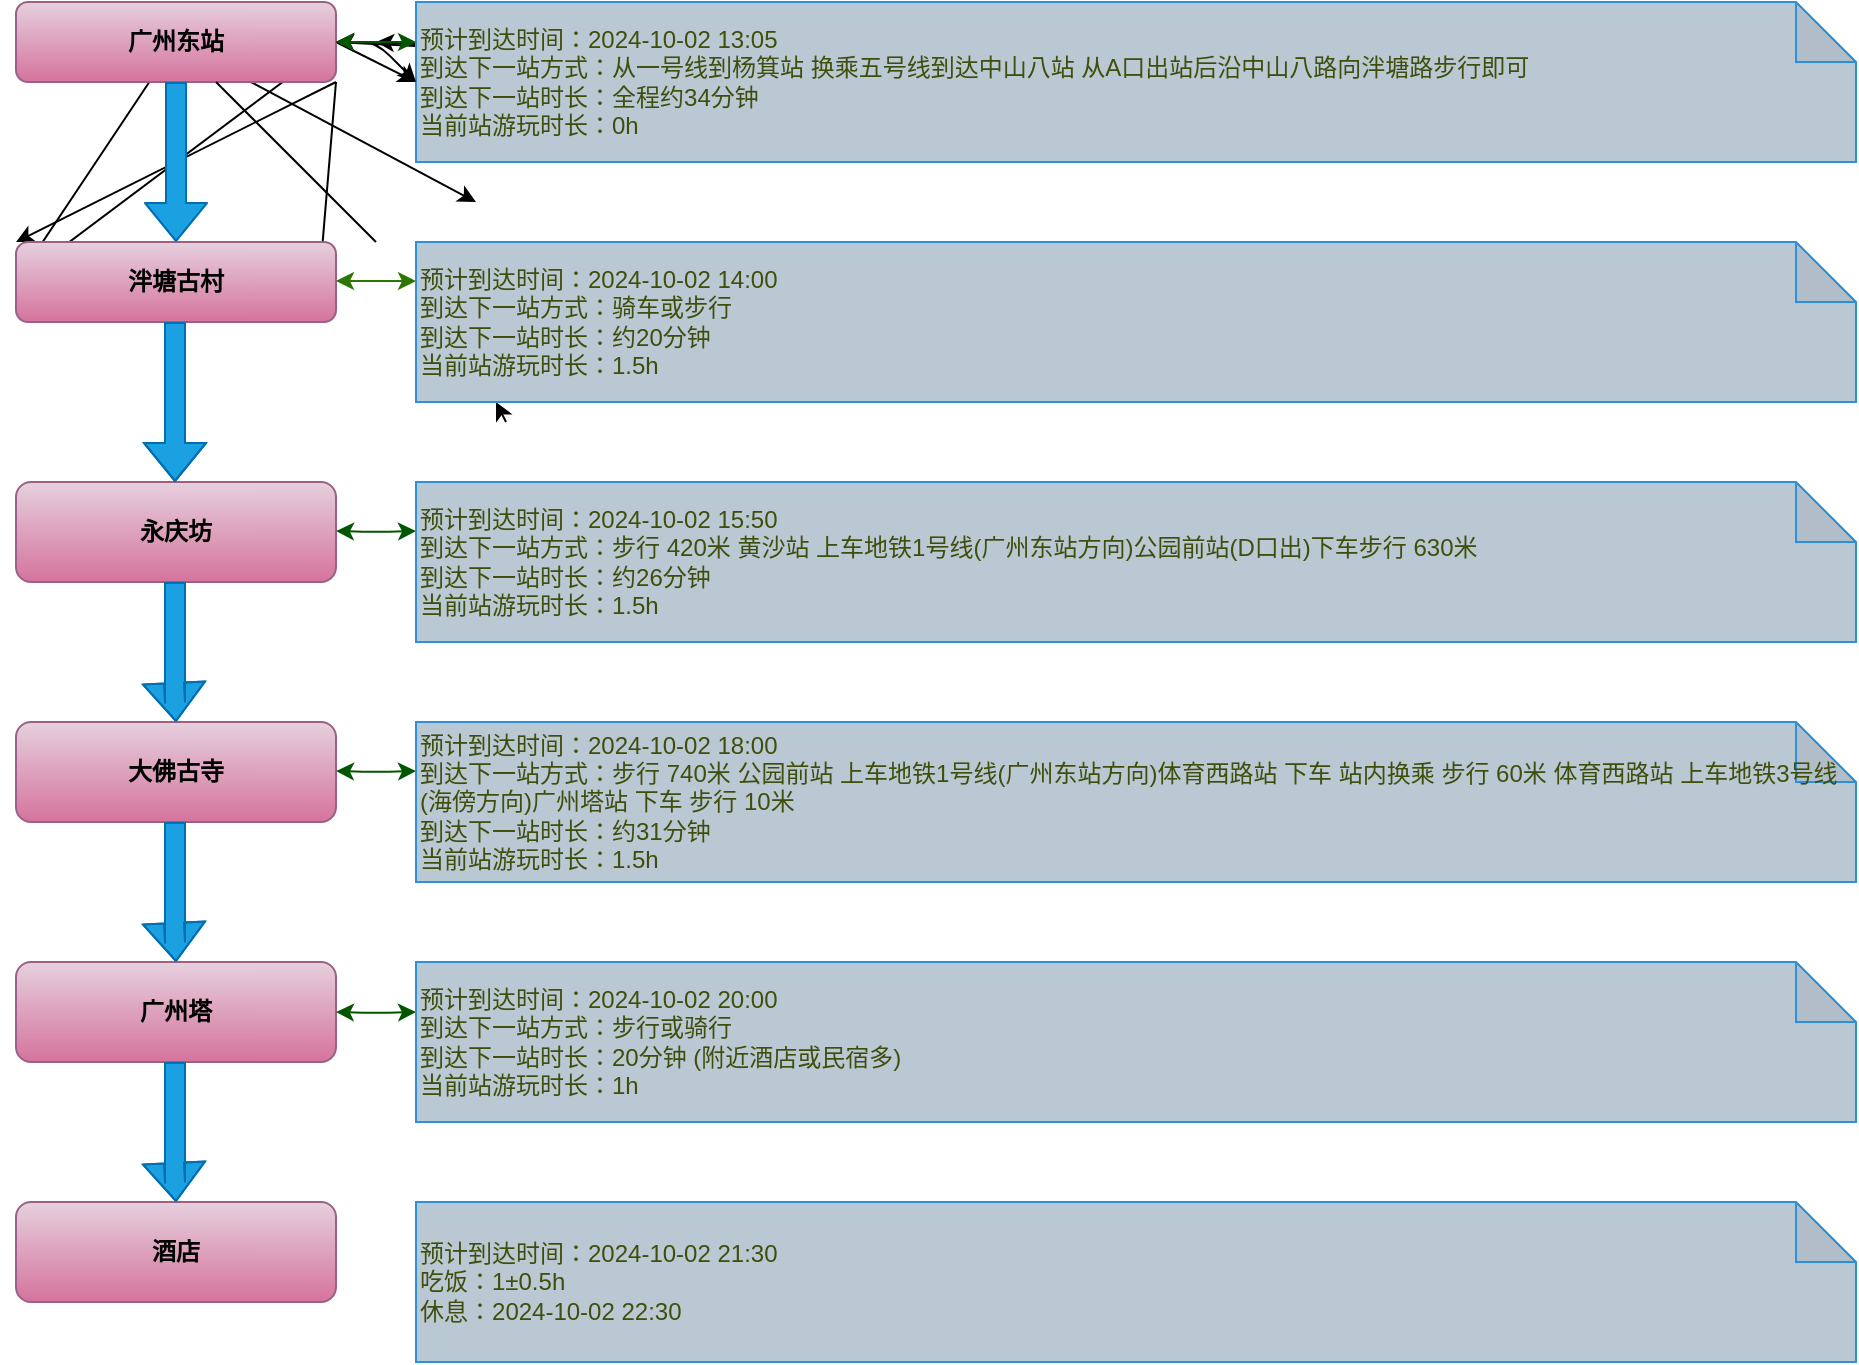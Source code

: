 <mxfile>
    <diagram id="SGRs50PO_6FacDt_UsOI" name="第 1 页">
        <mxGraphModel dx="1163" dy="708" grid="1" gridSize="10" guides="1" tooltips="1" connect="1" arrows="1" fold="1" page="1" pageScale="1" pageWidth="1169" pageHeight="827" background="#FFFFFF" math="0" shadow="0">
            <root>
                <mxCell id="0"/>
                <mxCell id="1" parent="0"/>
                <mxCell id="3" style="edgeStyle=none;html=1;startArrow=none;" parent="1" edge="1">
                    <mxGeometry relative="1" as="geometry">
                        <mxPoint x="480" y="280" as="targetPoint"/>
                        <mxPoint x="485" y="290" as="sourcePoint"/>
                    </mxGeometry>
                </mxCell>
                <mxCell id="5" value="" style="edgeStyle=none;html=1;" parent="1" target="4" edge="1">
                    <mxGeometry relative="1" as="geometry">
                        <mxPoint x="320" y="160" as="sourcePoint"/>
                    </mxGeometry>
                </mxCell>
                <mxCell id="6" style="edgeStyle=none;html=1;exitX=1;exitY=1;exitDx=0;exitDy=0;entryX=0;entryY=0;entryDx=0;entryDy=0;" parent="1" source="2" target="4" edge="1">
                    <mxGeometry relative="1" as="geometry">
                        <mxPoint x="380" y="160" as="targetPoint"/>
                    </mxGeometry>
                </mxCell>
                <mxCell id="7" style="edgeStyle=none;html=1;" parent="1" source="2" edge="1">
                    <mxGeometry relative="1" as="geometry">
                        <mxPoint x="470" y="180" as="targetPoint"/>
                    </mxGeometry>
                </mxCell>
                <mxCell id="8" style="edgeStyle=none;html=1;exitX=1;exitY=1;exitDx=0;exitDy=0;" parent="1" source="2" edge="1">
                    <mxGeometry relative="1" as="geometry">
                        <mxPoint x="390" y="240" as="targetPoint"/>
                    </mxGeometry>
                </mxCell>
                <mxCell id="10" style="edgeStyle=none;html=1;entryX=0;entryY=0.5;entryDx=0;entryDy=0;" parent="1" source="2" target="4" edge="1">
                    <mxGeometry relative="1" as="geometry">
                        <mxPoint x="480" y="200" as="targetPoint"/>
                    </mxGeometry>
                </mxCell>
                <mxCell id="11" style="edgeStyle=none;html=1;exitX=1;exitY=0.5;exitDx=0;exitDy=0;entryX=0;entryY=0.5;entryDx=0;entryDy=0;" parent="1" source="2" target="4" edge="1">
                    <mxGeometry relative="1" as="geometry">
                        <mxPoint x="450" y="200" as="targetPoint"/>
                    </mxGeometry>
                </mxCell>
                <mxCell id="29" style="edgeStyle=none;html=1;exitX=1;exitY=0.5;exitDx=0;exitDy=0;entryX=0;entryY=0.5;entryDx=0;entryDy=0;entryPerimeter=0;" parent="1" source="2" target="28" edge="1">
                    <mxGeometry relative="1" as="geometry"/>
                </mxCell>
                <mxCell id="2" value="&lt;b&gt;广州东站&lt;/b&gt;" style="rounded=1;whiteSpace=wrap;html=1;fillColor=#e6d0de;strokeColor=#996185;gradientColor=#d5739d;" parent="1" vertex="1">
                    <mxGeometry x="240" y="80" width="160" height="40" as="geometry"/>
                </mxCell>
                <mxCell id="4" value="&lt;b&gt;泮塘古村&lt;/b&gt;" style="rounded=1;whiteSpace=wrap;html=1;fillColor=#e6d0de;strokeColor=#996185;gradientColor=#d5739d;" parent="1" vertex="1">
                    <mxGeometry x="240" y="200" width="160" height="40" as="geometry"/>
                </mxCell>
                <mxCell id="9" value="" style="shape=flexArrow;endArrow=classic;html=1;" parent="1" edge="1">
                    <mxGeometry width="50" height="50" relative="1" as="geometry">
                        <mxPoint x="470" y="390" as="sourcePoint"/>
                        <mxPoint x="520" y="340" as="targetPoint"/>
                    </mxGeometry>
                </mxCell>
                <mxCell id="15" value="&lt;b&gt;永庆坊&lt;/b&gt;" style="rounded=1;whiteSpace=wrap;html=1;fillColor=#e6d0de;strokeColor=#996185;gradientColor=#d5739d;" parent="1" vertex="1">
                    <mxGeometry x="240" y="320" width="160" height="50" as="geometry"/>
                </mxCell>
                <mxCell id="16" value="&lt;b&gt;大佛古寺&lt;/b&gt;" style="rounded=1;whiteSpace=wrap;html=1;fillColor=#e6d0de;strokeColor=#996185;gradientColor=#d5739d;" parent="1" vertex="1">
                    <mxGeometry x="240" y="440" width="160" height="50" as="geometry"/>
                </mxCell>
                <mxCell id="51" value="" style="edgeStyle=none;html=1;" edge="1" parent="1" source="17" target="16">
                    <mxGeometry relative="1" as="geometry"/>
                </mxCell>
                <mxCell id="17" value="&lt;b&gt;广州塔&lt;/b&gt;" style="rounded=1;whiteSpace=wrap;html=1;fillColor=#e6d0de;strokeColor=#996185;gradientColor=#d5739d;" parent="1" vertex="1">
                    <mxGeometry x="240" y="560" width="160" height="50" as="geometry"/>
                </mxCell>
                <mxCell id="18" value="" style="shape=flexArrow;endArrow=classic;html=1;exitX=0.5;exitY=1;exitDx=0;exitDy=0;entryX=0.5;entryY=0;entryDx=0;entryDy=0;fillColor=#1ba1e2;strokeColor=#006EAF;" parent="1" source="2" target="4" edge="1">
                    <mxGeometry width="50" height="50" relative="1" as="geometry">
                        <mxPoint x="670" y="430" as="sourcePoint"/>
                        <mxPoint x="720" y="380" as="targetPoint"/>
                    </mxGeometry>
                </mxCell>
                <mxCell id="19" value="" style="shape=flexArrow;endArrow=classic;html=1;exitX=0.5;exitY=1;exitDx=0;exitDy=0;entryX=0.5;entryY=0;entryDx=0;entryDy=0;fillColor=#1ba1e2;strokeColor=#006EAF;" parent="1" edge="1">
                    <mxGeometry width="50" height="50" relative="1" as="geometry">
                        <mxPoint x="319.5" y="240" as="sourcePoint"/>
                        <mxPoint x="319.5" y="320" as="targetPoint"/>
                        <Array as="points">
                            <mxPoint x="319.5" y="300"/>
                        </Array>
                    </mxGeometry>
                </mxCell>
                <mxCell id="21" value="" style="shape=flexArrow;endArrow=classic;html=1;exitX=0.5;exitY=1;exitDx=0;exitDy=0;fillColor=#1ba1e2;strokeColor=#006EAF;" parent="1" edge="1">
                    <mxGeometry width="50" height="50" relative="1" as="geometry">
                        <mxPoint x="319.5" y="370" as="sourcePoint"/>
                        <mxPoint x="320" y="440" as="targetPoint"/>
                        <Array as="points">
                            <mxPoint x="319.5" y="430"/>
                        </Array>
                    </mxGeometry>
                </mxCell>
                <mxCell id="22" value="" style="shape=flexArrow;endArrow=classic;html=1;exitX=0.5;exitY=1;exitDx=0;exitDy=0;fillColor=#1ba1e2;strokeColor=#006EAF;" parent="1" edge="1">
                    <mxGeometry width="50" height="50" relative="1" as="geometry">
                        <mxPoint x="319.5" y="490" as="sourcePoint"/>
                        <mxPoint x="320" y="560" as="targetPoint"/>
                        <Array as="points">
                            <mxPoint x="319.5" y="550"/>
                        </Array>
                    </mxGeometry>
                </mxCell>
                <mxCell id="23" value="Text" style="text;html=1;strokeColor=none;fillColor=none;align=center;verticalAlign=middle;whiteSpace=wrap;rounded=0;" parent="1" vertex="1">
                    <mxGeometry x="460" y="350" width="60" height="30" as="geometry"/>
                </mxCell>
                <mxCell id="24" value="Text" style="text;html=1;strokeColor=none;fillColor=none;align=center;verticalAlign=middle;whiteSpace=wrap;rounded=0;" parent="1" vertex="1">
                    <mxGeometry x="460" y="350" width="60" height="30" as="geometry"/>
                </mxCell>
                <mxCell id="32" style="edgeStyle=none;html=1;" parent="1" source="28" edge="1">
                    <mxGeometry relative="1" as="geometry">
                        <mxPoint x="420" y="100" as="targetPoint"/>
                    </mxGeometry>
                </mxCell>
                <mxCell id="33" style="edgeStyle=none;html=1;entryX=1;entryY=0.5;entryDx=0;entryDy=0;" parent="1" source="28" target="2" edge="1">
                    <mxGeometry relative="1" as="geometry">
                        <mxPoint x="410" y="100" as="targetPoint"/>
                    </mxGeometry>
                </mxCell>
                <mxCell id="28" value="&lt;font color=&quot;#404e0d&quot;&gt;预计到达时间：2024-10-02 13:05&lt;br&gt;到达下一站方式：从一号线到杨箕站 换乘五号线到达中山八站 从A口出站后沿中山八路向泮塘路步行即可&lt;br&gt;到达下一站时长：&lt;/font&gt;&lt;span style=&quot;color: rgb(64, 78, 13);&quot;&gt;全程约34分钟&lt;/span&gt;&lt;font color=&quot;#404e0d&quot;&gt;&lt;br&gt;当前站游玩时长：0h&lt;/font&gt;" style="shape=note;whiteSpace=wrap;html=1;backgroundOutline=1;darkOpacity=0.05;fillColor=#bac8d3;strokeColor=#2c90dd;align=left;" parent="1" vertex="1">
                    <mxGeometry x="440" y="80" width="720" height="80" as="geometry"/>
                </mxCell>
                <mxCell id="31" value="" style="edgeStyle=none;html=1;endArrow=none;" parent="1" source="2" edge="1">
                    <mxGeometry relative="1" as="geometry">
                        <mxPoint x="420" y="200" as="targetPoint"/>
                        <mxPoint x="337.778" y="120" as="sourcePoint"/>
                    </mxGeometry>
                </mxCell>
                <mxCell id="34" value="" style="endArrow=classic;startArrow=classic;html=1;exitX=1;exitY=0.5;exitDx=0;exitDy=0;entryX=0;entryY=0.5;entryDx=0;entryDy=0;entryPerimeter=0;" parent="1" source="2" target="28" edge="1">
                    <mxGeometry width="50" height="50" relative="1" as="geometry">
                        <mxPoint x="470" y="290" as="sourcePoint"/>
                        <mxPoint x="520" y="240" as="targetPoint"/>
                        <Array as="points">
                            <mxPoint x="420" y="100"/>
                        </Array>
                    </mxGeometry>
                </mxCell>
                <mxCell id="35" value="" style="endArrow=classic;startArrow=classic;html=1;exitX=1;exitY=0.5;exitDx=0;exitDy=0;strokeColor=#005700;fillColor=#008a00;" parent="1" source="2" edge="1">
                    <mxGeometry width="50" height="50" relative="1" as="geometry">
                        <mxPoint x="470" y="290" as="sourcePoint"/>
                        <mxPoint x="440" y="100" as="targetPoint"/>
                    </mxGeometry>
                </mxCell>
                <mxCell id="38" value="" style="endArrow=classic;startArrow=classic;html=1;exitX=1;exitY=0.5;exitDx=0;exitDy=0;strokeColor=#2D7600;fillColor=#60a917;" parent="1" edge="1">
                    <mxGeometry width="50" height="50" relative="1" as="geometry">
                        <mxPoint x="400" y="219.5" as="sourcePoint"/>
                        <mxPoint x="440" y="219.5" as="targetPoint"/>
                    </mxGeometry>
                </mxCell>
                <mxCell id="39" value="" style="endArrow=classic;startArrow=classic;html=1;exitX=1;exitY=0.5;exitDx=0;exitDy=0;strokeColor=#005700;fillColor=#008a00;" parent="1" edge="1">
                    <mxGeometry width="50" height="50" relative="1" as="geometry">
                        <mxPoint x="400" y="344.5" as="sourcePoint"/>
                        <mxPoint x="440" y="344.5" as="targetPoint"/>
                        <Array as="points">
                            <mxPoint x="420" y="345"/>
                        </Array>
                    </mxGeometry>
                </mxCell>
                <mxCell id="40" value="" style="endArrow=classic;startArrow=classic;html=1;exitX=1;exitY=0.5;exitDx=0;exitDy=0;strokeColor=#005700;fillColor=#008a00;" parent="1" edge="1">
                    <mxGeometry width="50" height="50" relative="1" as="geometry">
                        <mxPoint x="400" y="464.5" as="sourcePoint"/>
                        <mxPoint x="440" y="464.5" as="targetPoint"/>
                        <Array as="points">
                            <mxPoint x="420" y="465"/>
                        </Array>
                    </mxGeometry>
                </mxCell>
                <mxCell id="41" value="" style="endArrow=classic;startArrow=classic;html=1;exitX=1;exitY=0.5;exitDx=0;exitDy=0;strokeColor=#005700;fillColor=#008a00;" parent="1" edge="1">
                    <mxGeometry width="50" height="50" relative="1" as="geometry">
                        <mxPoint x="400" y="585" as="sourcePoint"/>
                        <mxPoint x="440" y="585" as="targetPoint"/>
                        <Array as="points">
                            <mxPoint x="420" y="585.5"/>
                        </Array>
                    </mxGeometry>
                </mxCell>
                <mxCell id="42" value="&lt;font color=&quot;#404e0d&quot;&gt;预计到达时间：2024-10-02 14:00&lt;br&gt;到达下一站方式：骑车或步行&amp;nbsp;&lt;br&gt;到达下一站时长：约&lt;/font&gt;&lt;span style=&quot;color: rgb(64, 78, 13);&quot;&gt;20分钟&lt;/span&gt;&lt;font color=&quot;#404e0d&quot;&gt;&lt;br&gt;当前站游玩时长：1.5h&lt;/font&gt;" style="shape=note;whiteSpace=wrap;html=1;backgroundOutline=1;darkOpacity=0.05;fillColor=#bac8d3;strokeColor=#2c90dd;align=left;" parent="1" vertex="1">
                    <mxGeometry x="440" y="200" width="720" height="80" as="geometry"/>
                </mxCell>
                <mxCell id="43" value="&lt;font style=&quot;&quot; color=&quot;#404e0d&quot;&gt;预计到达时间：2024-10-02 15:50&lt;br&gt;到达下一站方式：&lt;/font&gt;&lt;span style=&quot;background-color: initial;&quot;&gt;&lt;font color=&quot;#404e0d&quot;&gt;步行 420米&amp;nbsp;&lt;/font&gt;&lt;/span&gt;&lt;span style=&quot;color: rgb(64, 78, 13); background-color: initial;&quot;&gt;黄沙站 上车地铁1号线(广州东站方向)公园前站(D口出)下车&lt;/span&gt;&lt;span style=&quot;color: rgb(64, 78, 13); background-color: initial;&quot;&gt;步行 630米&lt;/span&gt;&lt;span style=&quot;background-color: initial;&quot;&gt;&lt;font color=&quot;#404e0d&quot;&gt;&lt;br&gt;&lt;/font&gt;&lt;/span&gt;&lt;font style=&quot;&quot; color=&quot;#404e0d&quot;&gt;到达下一站时长：约&lt;/font&gt;&lt;span style=&quot;color: rgb(64, 78, 13);&quot;&gt;26分钟&lt;/span&gt;&lt;font style=&quot;&quot; color=&quot;#404e0d&quot;&gt;&lt;br&gt;&lt;div style=&quot;&quot;&gt;&lt;span style=&quot;background-color: initial;&quot;&gt;当前站游玩时长：1.5h&lt;/span&gt;&lt;/div&gt;&lt;/font&gt;" style="shape=note;whiteSpace=wrap;html=1;backgroundOutline=1;darkOpacity=0.05;fillColor=#bac8d3;strokeColor=#2c90dd;align=left;" parent="1" vertex="1">
                    <mxGeometry x="440" y="320" width="720" height="80" as="geometry"/>
                </mxCell>
                <mxCell id="44" value="&lt;font style=&quot;&quot; color=&quot;#404e0d&quot;&gt;预计到达时间：2024-10-02 18:00&lt;br&gt;到达下一站方式：&lt;/font&gt;&lt;font color=&quot;#404e0d&quot;&gt;&lt;span style=&quot;background-color: initial;&quot;&gt;步行 740米&amp;nbsp;&lt;/span&gt;&lt;/font&gt;&lt;span style=&quot;background-color: initial; color: rgb(64, 78, 13);&quot;&gt;公园前站 上车地铁1号线(广州东站方向)体育西路站 下车&amp;nbsp;&lt;/span&gt;&lt;span style=&quot;background-color: initial; color: rgb(64, 78, 13);&quot;&gt;站内换乘 步行 60米&amp;nbsp;&lt;/span&gt;&lt;span style=&quot;background-color: initial; color: rgb(64, 78, 13);&quot;&gt;体育西路站 上车地铁3号线(海傍方向)广州塔站 下车&amp;nbsp;&lt;/span&gt;&lt;span style=&quot;background-color: initial; color: rgb(64, 78, 13);&quot;&gt;步行 10米&lt;/span&gt;&lt;font color=&quot;#404e0d&quot;&gt;&lt;span style=&quot;background-color: initial;&quot;&gt;&lt;br&gt;&lt;/span&gt;&lt;/font&gt;&lt;font style=&quot;&quot; color=&quot;#404e0d&quot;&gt;到达下一站时长：约31&lt;/font&gt;&lt;span style=&quot;color: rgb(64, 78, 13);&quot;&gt;分钟&lt;/span&gt;&lt;font style=&quot;&quot; color=&quot;#404e0d&quot;&gt;&lt;br&gt;&lt;div&gt;&lt;span style=&quot;background-color: initial;&quot;&gt;当前站游玩时长：1.5h&lt;/span&gt;&lt;/div&gt;&lt;/font&gt;" style="shape=note;whiteSpace=wrap;html=1;backgroundOutline=1;darkOpacity=0.05;fillColor=#bac8d3;strokeColor=#2c90dd;align=left;" parent="1" vertex="1">
                    <mxGeometry x="440" y="440" width="720" height="80" as="geometry"/>
                </mxCell>
                <mxCell id="45" value="&lt;font style=&quot;&quot; color=&quot;#404e0d&quot;&gt;预计到达时间：2024-10-02 20:00&lt;br&gt;到达下一站方式：步行或骑行&lt;/font&gt;&lt;font style=&quot;&quot; color=&quot;#404e0d&quot;&gt;&lt;br&gt;&lt;/font&gt;&lt;font style=&quot;&quot; color=&quot;#404e0d&quot;&gt;到达下一站时长：20分钟 (附近酒店或民宿多)&lt;/font&gt;&lt;font style=&quot;&quot; color=&quot;#404e0d&quot;&gt;&lt;br&gt;&lt;div&gt;&lt;span style=&quot;background-color: initial;&quot;&gt;当前站游玩时长：1h&lt;/span&gt;&lt;/div&gt;&lt;/font&gt;" style="shape=note;whiteSpace=wrap;html=1;backgroundOutline=1;darkOpacity=0.05;fillColor=#bac8d3;strokeColor=#2c90dd;align=left;" parent="1" vertex="1">
                    <mxGeometry x="440" y="560" width="720" height="80" as="geometry"/>
                </mxCell>
                <mxCell id="50" value="&lt;b&gt;酒店&lt;/b&gt;" style="rounded=1;whiteSpace=wrap;html=1;fillColor=#e6d0de;strokeColor=#996185;gradientColor=#d5739d;" vertex="1" parent="1">
                    <mxGeometry x="240" y="680" width="160" height="50" as="geometry"/>
                </mxCell>
                <mxCell id="52" value="" style="shape=flexArrow;endArrow=classic;html=1;exitX=0.5;exitY=1;exitDx=0;exitDy=0;fillColor=#1ba1e2;strokeColor=#006EAF;" edge="1" parent="1">
                    <mxGeometry width="50" height="50" relative="1" as="geometry">
                        <mxPoint x="319.5" y="610" as="sourcePoint"/>
                        <mxPoint x="320" y="680" as="targetPoint"/>
                        <Array as="points">
                            <mxPoint x="319.5" y="670"/>
                        </Array>
                    </mxGeometry>
                </mxCell>
                <mxCell id="53" value="&lt;font style=&quot;&quot; color=&quot;#404e0d&quot;&gt;预计到达时间：2024-10-02 21:30&lt;br&gt;&lt;/font&gt;&lt;font style=&quot;&quot; color=&quot;#404e0d&quot;&gt;吃饭：1±0.5h&lt;br&gt;休息：&lt;/font&gt;&lt;span style=&quot;color: rgb(64, 78, 13);&quot;&gt;2024-10-02 22:30&lt;/span&gt;&lt;font style=&quot;&quot; color=&quot;#404e0d&quot;&gt;&lt;br&gt;&lt;/font&gt;" style="shape=note;whiteSpace=wrap;html=1;backgroundOutline=1;darkOpacity=0.05;fillColor=#bac8d3;strokeColor=#2c90dd;align=left;" vertex="1" parent="1">
                    <mxGeometry x="440" y="680" width="720" height="80" as="geometry"/>
                </mxCell>
            </root>
        </mxGraphModel>
    </diagram>
</mxfile>

